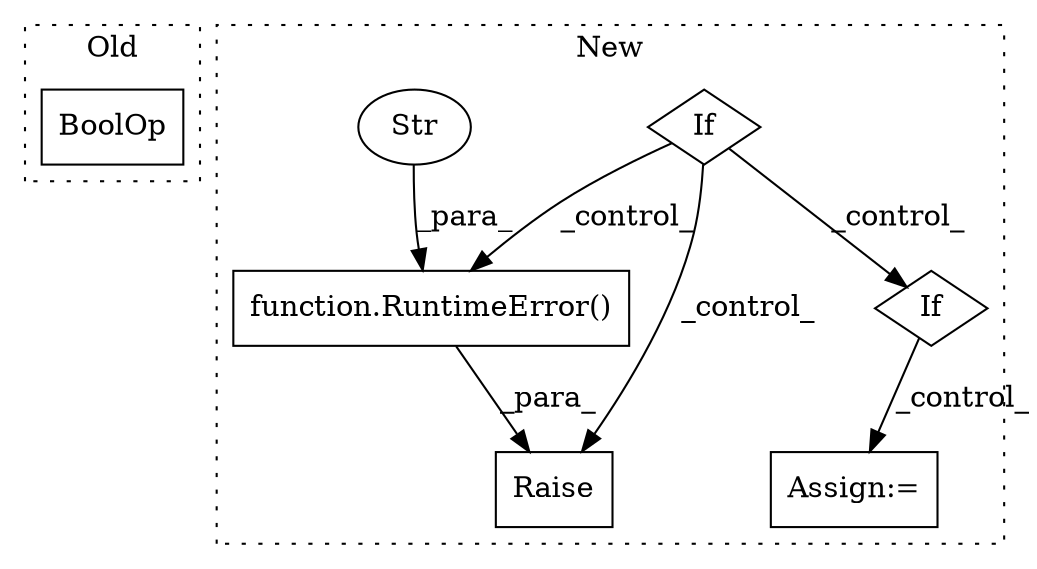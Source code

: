 digraph G {
subgraph cluster0 {
1 [label="BoolOp" a="72" s="1833" l="51" shape="box"];
label = "Old";
style="dotted";
}
subgraph cluster1 {
2 [label="function.RuntimeError()" a="75" s="2525,2628" l="13,1" shape="box"];
3 [label="Raise" a="91" s="2519" l="6" shape="box"];
4 [label="Str" a="66" s="2538" l="90" shape="ellipse"];
5 [label="If" a="96" s="2476" l="3" shape="diamond"];
6 [label="Assign:=" a="68" s="2898" l="3" shape="box"];
7 [label="If" a="96" s="2855" l="3" shape="diamond"];
label = "New";
style="dotted";
}
2 -> 3 [label="_para_"];
4 -> 2 [label="_para_"];
5 -> 3 [label="_control_"];
5 -> 2 [label="_control_"];
5 -> 7 [label="_control_"];
7 -> 6 [label="_control_"];
}